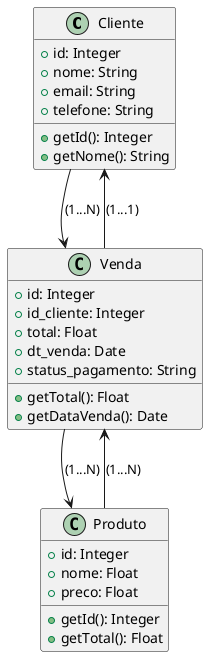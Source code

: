 @startuml produtosUml

class Cliente {
    + id: Integer
    + nome: String
    + email: String
    + telefone: String

    + getId(): Integer
    + getNome(): String
}

class Venda {
    + id: Integer
    + id_cliente: Integer
    + total: Float
    + dt_venda: Date
    + status_pagamento: String

    + getTotal(): Float
    + getDataVenda(): Date
}

class Produto {
    + id: Integer
    + nome: Float
    + preco: Float

    + getId(): Integer
    + getTotal(): Float
}

Cliente --> Venda: (1...N)
Venda --> Cliente: (1...1)

Venda --> Produto: (1...N)
Produto --> Venda: (1...N)

@enduml